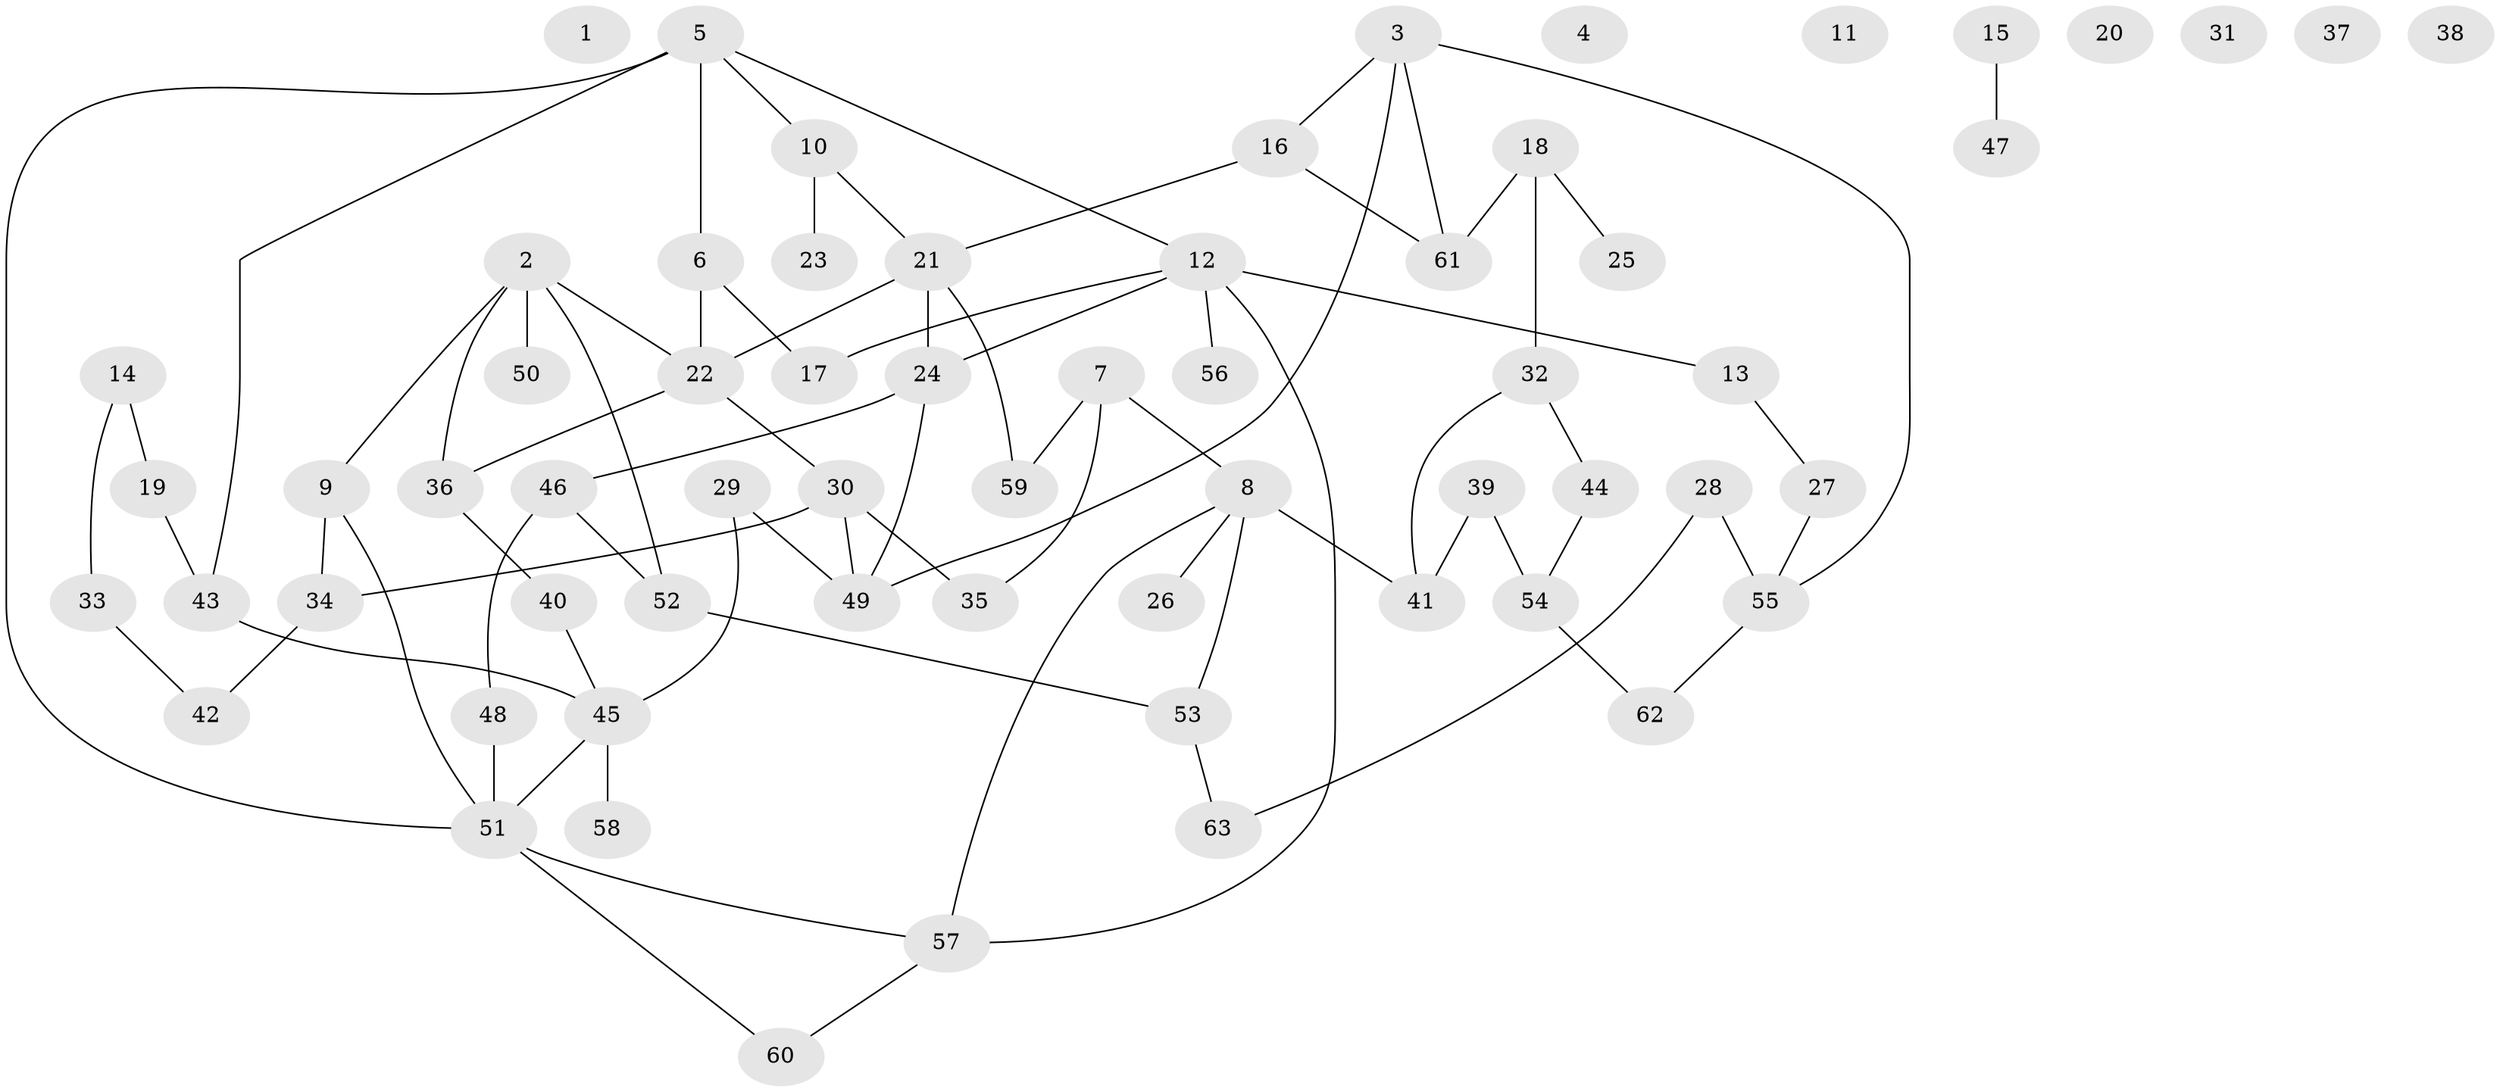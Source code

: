 // Generated by graph-tools (version 1.1) at 2025/25/03/09/25 03:25:17]
// undirected, 63 vertices, 79 edges
graph export_dot {
graph [start="1"]
  node [color=gray90,style=filled];
  1;
  2;
  3;
  4;
  5;
  6;
  7;
  8;
  9;
  10;
  11;
  12;
  13;
  14;
  15;
  16;
  17;
  18;
  19;
  20;
  21;
  22;
  23;
  24;
  25;
  26;
  27;
  28;
  29;
  30;
  31;
  32;
  33;
  34;
  35;
  36;
  37;
  38;
  39;
  40;
  41;
  42;
  43;
  44;
  45;
  46;
  47;
  48;
  49;
  50;
  51;
  52;
  53;
  54;
  55;
  56;
  57;
  58;
  59;
  60;
  61;
  62;
  63;
  2 -- 9;
  2 -- 22;
  2 -- 36;
  2 -- 50;
  2 -- 52;
  3 -- 16;
  3 -- 49;
  3 -- 55;
  3 -- 61;
  5 -- 6;
  5 -- 10;
  5 -- 12;
  5 -- 43;
  5 -- 51;
  6 -- 17;
  6 -- 22;
  7 -- 8;
  7 -- 35;
  7 -- 59;
  8 -- 26;
  8 -- 41;
  8 -- 53;
  8 -- 57;
  9 -- 34;
  9 -- 51;
  10 -- 21;
  10 -- 23;
  12 -- 13;
  12 -- 17;
  12 -- 24;
  12 -- 56;
  12 -- 57;
  13 -- 27;
  14 -- 19;
  14 -- 33;
  15 -- 47;
  16 -- 21;
  16 -- 61;
  18 -- 25;
  18 -- 32;
  18 -- 61;
  19 -- 43;
  21 -- 22;
  21 -- 24;
  21 -- 59;
  22 -- 30;
  22 -- 36;
  24 -- 46;
  24 -- 49;
  27 -- 55;
  28 -- 55;
  28 -- 63;
  29 -- 45;
  29 -- 49;
  30 -- 34;
  30 -- 35;
  30 -- 49;
  32 -- 41;
  32 -- 44;
  33 -- 42;
  34 -- 42;
  36 -- 40;
  39 -- 41;
  39 -- 54;
  40 -- 45;
  43 -- 45;
  44 -- 54;
  45 -- 51;
  45 -- 58;
  46 -- 48;
  46 -- 52;
  48 -- 51;
  51 -- 57;
  51 -- 60;
  52 -- 53;
  53 -- 63;
  54 -- 62;
  55 -- 62;
  57 -- 60;
}
